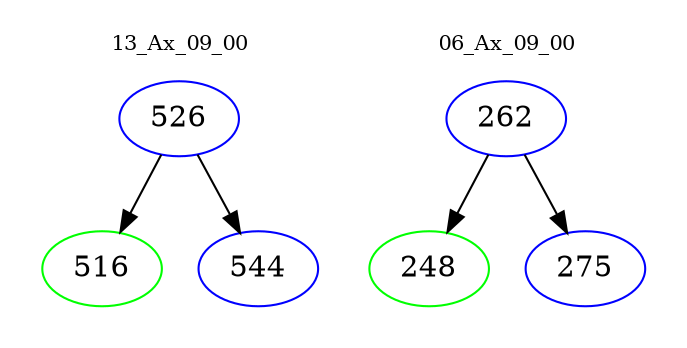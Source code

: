 digraph{
subgraph cluster_0 {
color = white
label = "13_Ax_09_00";
fontsize=10;
T0_526 [label="526", color="blue"]
T0_526 -> T0_516 [color="black"]
T0_516 [label="516", color="green"]
T0_526 -> T0_544 [color="black"]
T0_544 [label="544", color="blue"]
}
subgraph cluster_1 {
color = white
label = "06_Ax_09_00";
fontsize=10;
T1_262 [label="262", color="blue"]
T1_262 -> T1_248 [color="black"]
T1_248 [label="248", color="green"]
T1_262 -> T1_275 [color="black"]
T1_275 [label="275", color="blue"]
}
}
